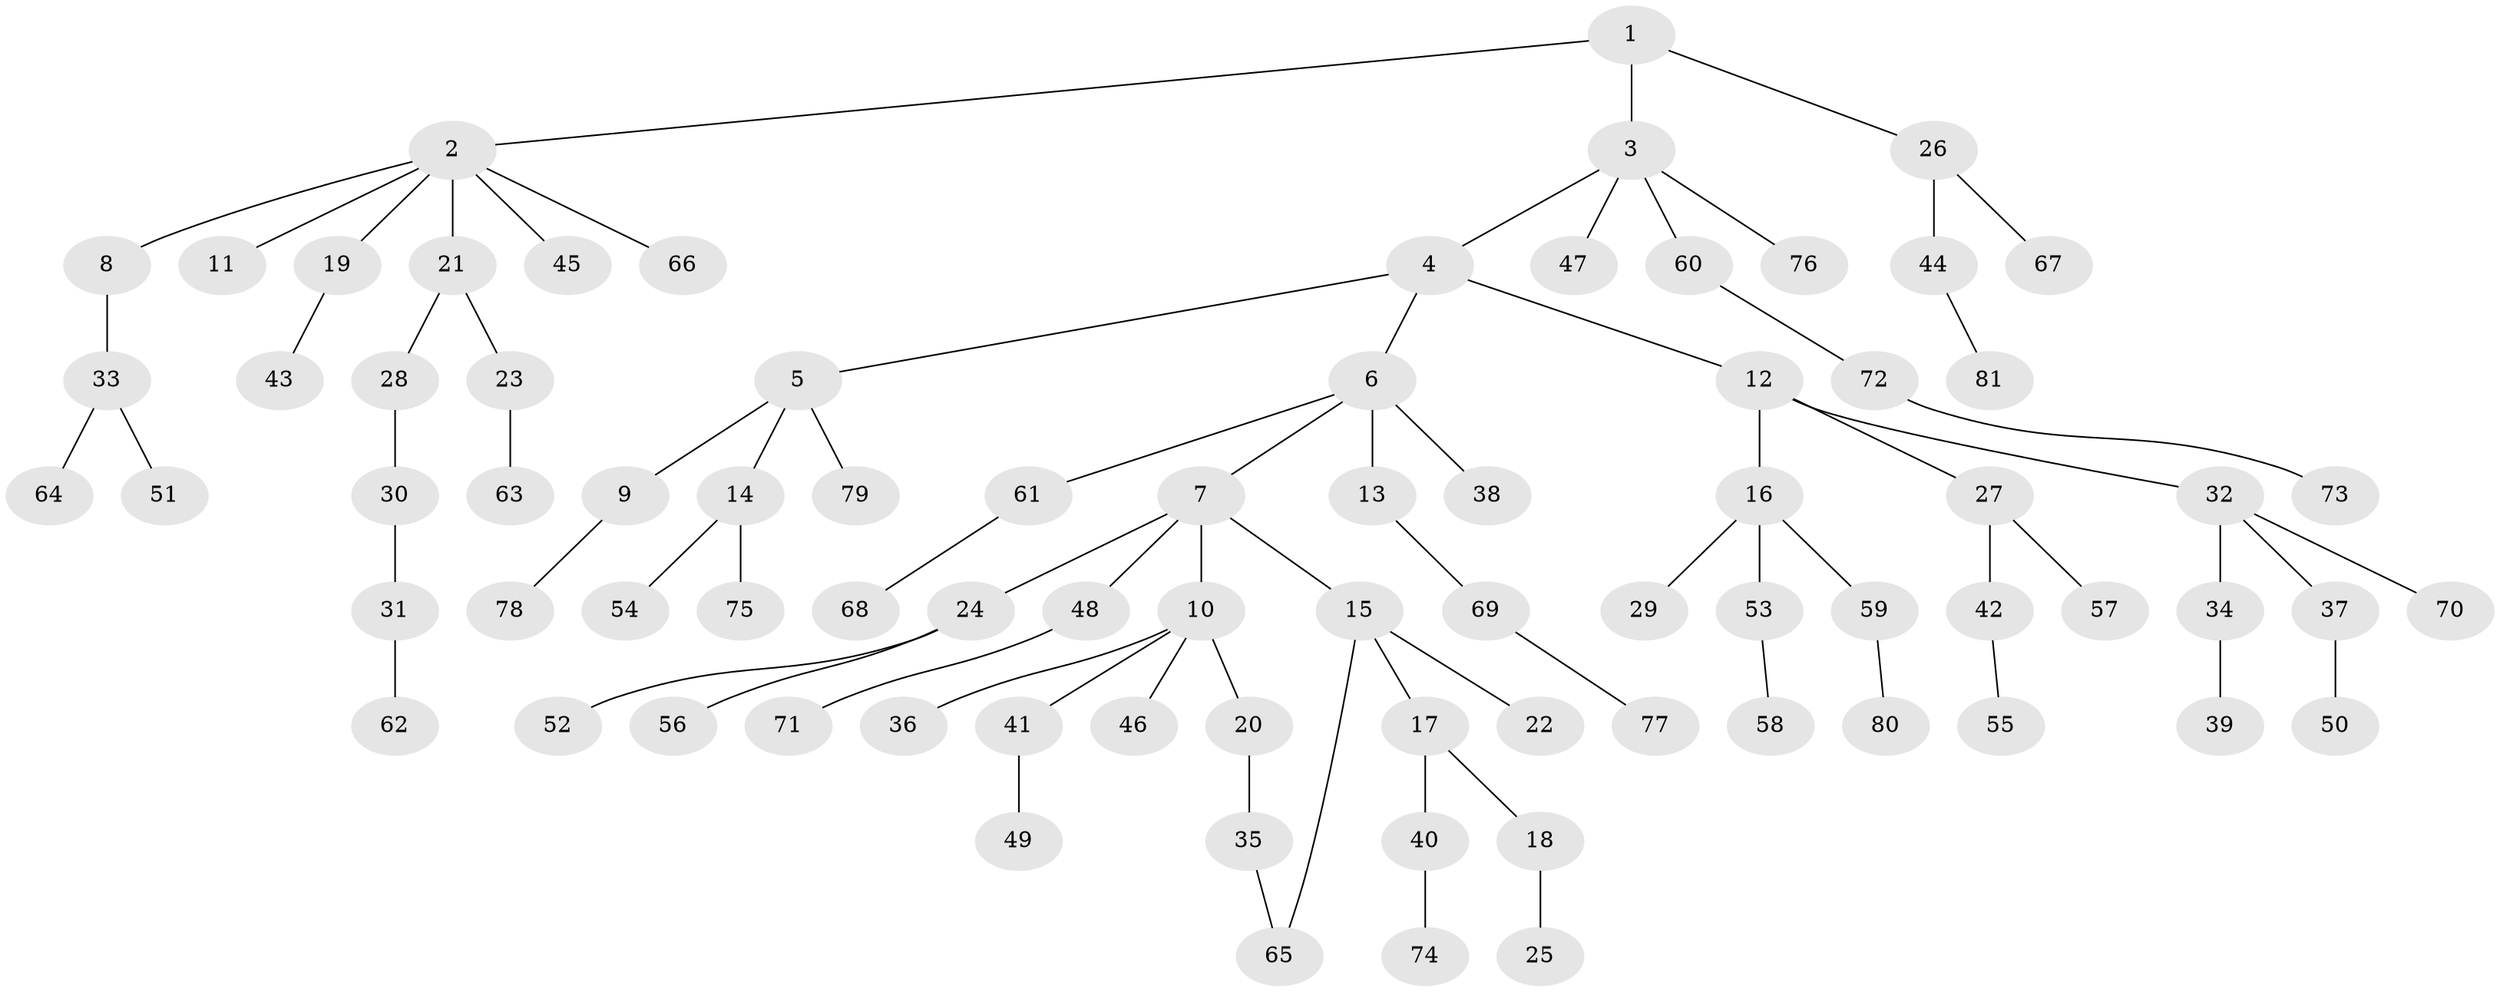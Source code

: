 // coarse degree distribution, {9: 0.025, 5: 0.025, 3: 0.05, 11: 0.025, 2: 0.15, 1: 0.7, 7: 0.025}
// Generated by graph-tools (version 1.1) at 2025/16/03/04/25 18:16:49]
// undirected, 81 vertices, 81 edges
graph export_dot {
graph [start="1"]
  node [color=gray90,style=filled];
  1;
  2;
  3;
  4;
  5;
  6;
  7;
  8;
  9;
  10;
  11;
  12;
  13;
  14;
  15;
  16;
  17;
  18;
  19;
  20;
  21;
  22;
  23;
  24;
  25;
  26;
  27;
  28;
  29;
  30;
  31;
  32;
  33;
  34;
  35;
  36;
  37;
  38;
  39;
  40;
  41;
  42;
  43;
  44;
  45;
  46;
  47;
  48;
  49;
  50;
  51;
  52;
  53;
  54;
  55;
  56;
  57;
  58;
  59;
  60;
  61;
  62;
  63;
  64;
  65;
  66;
  67;
  68;
  69;
  70;
  71;
  72;
  73;
  74;
  75;
  76;
  77;
  78;
  79;
  80;
  81;
  1 -- 2;
  1 -- 3;
  1 -- 26;
  2 -- 8;
  2 -- 11;
  2 -- 19;
  2 -- 21;
  2 -- 45;
  2 -- 66;
  3 -- 4;
  3 -- 47;
  3 -- 60;
  3 -- 76;
  4 -- 5;
  4 -- 6;
  4 -- 12;
  5 -- 9;
  5 -- 14;
  5 -- 79;
  6 -- 7;
  6 -- 13;
  6 -- 38;
  6 -- 61;
  7 -- 10;
  7 -- 15;
  7 -- 24;
  7 -- 48;
  8 -- 33;
  9 -- 78;
  10 -- 20;
  10 -- 36;
  10 -- 41;
  10 -- 46;
  12 -- 16;
  12 -- 27;
  12 -- 32;
  13 -- 69;
  14 -- 54;
  14 -- 75;
  15 -- 17;
  15 -- 22;
  15 -- 65;
  16 -- 29;
  16 -- 53;
  16 -- 59;
  17 -- 18;
  17 -- 40;
  18 -- 25;
  19 -- 43;
  20 -- 35;
  21 -- 23;
  21 -- 28;
  23 -- 63;
  24 -- 52;
  24 -- 56;
  26 -- 44;
  26 -- 67;
  27 -- 42;
  27 -- 57;
  28 -- 30;
  30 -- 31;
  31 -- 62;
  32 -- 34;
  32 -- 37;
  32 -- 70;
  33 -- 51;
  33 -- 64;
  34 -- 39;
  35 -- 65;
  37 -- 50;
  40 -- 74;
  41 -- 49;
  42 -- 55;
  44 -- 81;
  48 -- 71;
  53 -- 58;
  59 -- 80;
  60 -- 72;
  61 -- 68;
  69 -- 77;
  72 -- 73;
}
